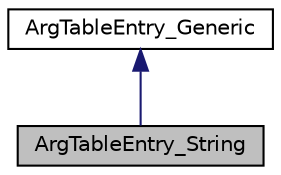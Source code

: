 digraph "ArgTableEntry_String"
{
  edge [fontname="Helvetica",fontsize="10",labelfontname="Helvetica",labelfontsize="10"];
  node [fontname="Helvetica",fontsize="10",shape=record];
  Node2 [label="ArgTableEntry_String",height=0.2,width=0.4,color="black", fillcolor="grey75", style="filled", fontcolor="black"];
  Node3 -> Node2 [dir="back",color="midnightblue",fontsize="10",style="solid",fontname="Helvetica"];
  Node3 [label="ArgTableEntry_Generic",height=0.2,width=0.4,color="black", fillcolor="white", style="filled",URL="$class_arg_table_entry___generic.html"];
}
